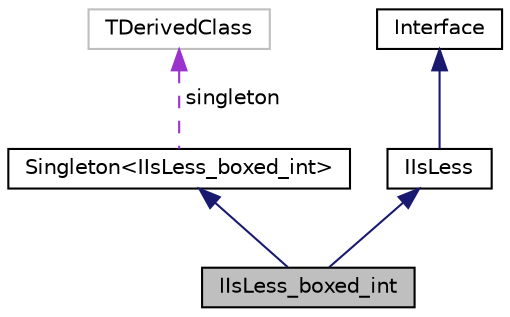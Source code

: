 digraph "IIsLess_boxed_int"
{
  edge [fontname="Helvetica",fontsize="10",labelfontname="Helvetica",labelfontsize="10"];
  node [fontname="Helvetica",fontsize="10",shape=record];
  Node4 [label="IIsLess_boxed_int",height=0.2,width=0.4,color="black", fillcolor="grey75", style="filled", fontcolor="black"];
  Node7 [label="Singleton\<IIsLess_boxed_int\>",height=0.2,width=0.4,color="black", fillcolor="white", style="filled",URL="$classaworx_1_1lib_1_1lang_1_1Singleton.html"];
  Node5 -> Node4 [dir="back",color="midnightblue",fontsize="10",style="solid",fontname="Helvetica"];
  Node6 -> Node5 [dir="back",color="midnightblue",fontsize="10",style="solid",fontname="Helvetica"];
  Node7 -> Node4 [dir="back",color="midnightblue",fontsize="10",style="solid",fontname="Helvetica"];
  Node8 -> Node7 [dir="back",color="darkorchid3",fontsize="10",style="dashed",label=" singleton" ,fontname="Helvetica"];
  Node5 [label="IIsLess",height=0.2,width=0.4,color="black", fillcolor="white", style="filled",URL="$classaworx_1_1lib_1_1boxing_1_1IIsLess.html"];
  Node6 [label="Interface",height=0.2,width=0.4,color="black", fillcolor="white", style="filled",URL="$classaworx_1_1lib_1_1boxing_1_1Interface.html"];
  Node8 [label="TDerivedClass",height=0.2,width=0.4,color="grey75", fillcolor="white", style="filled"];
}

